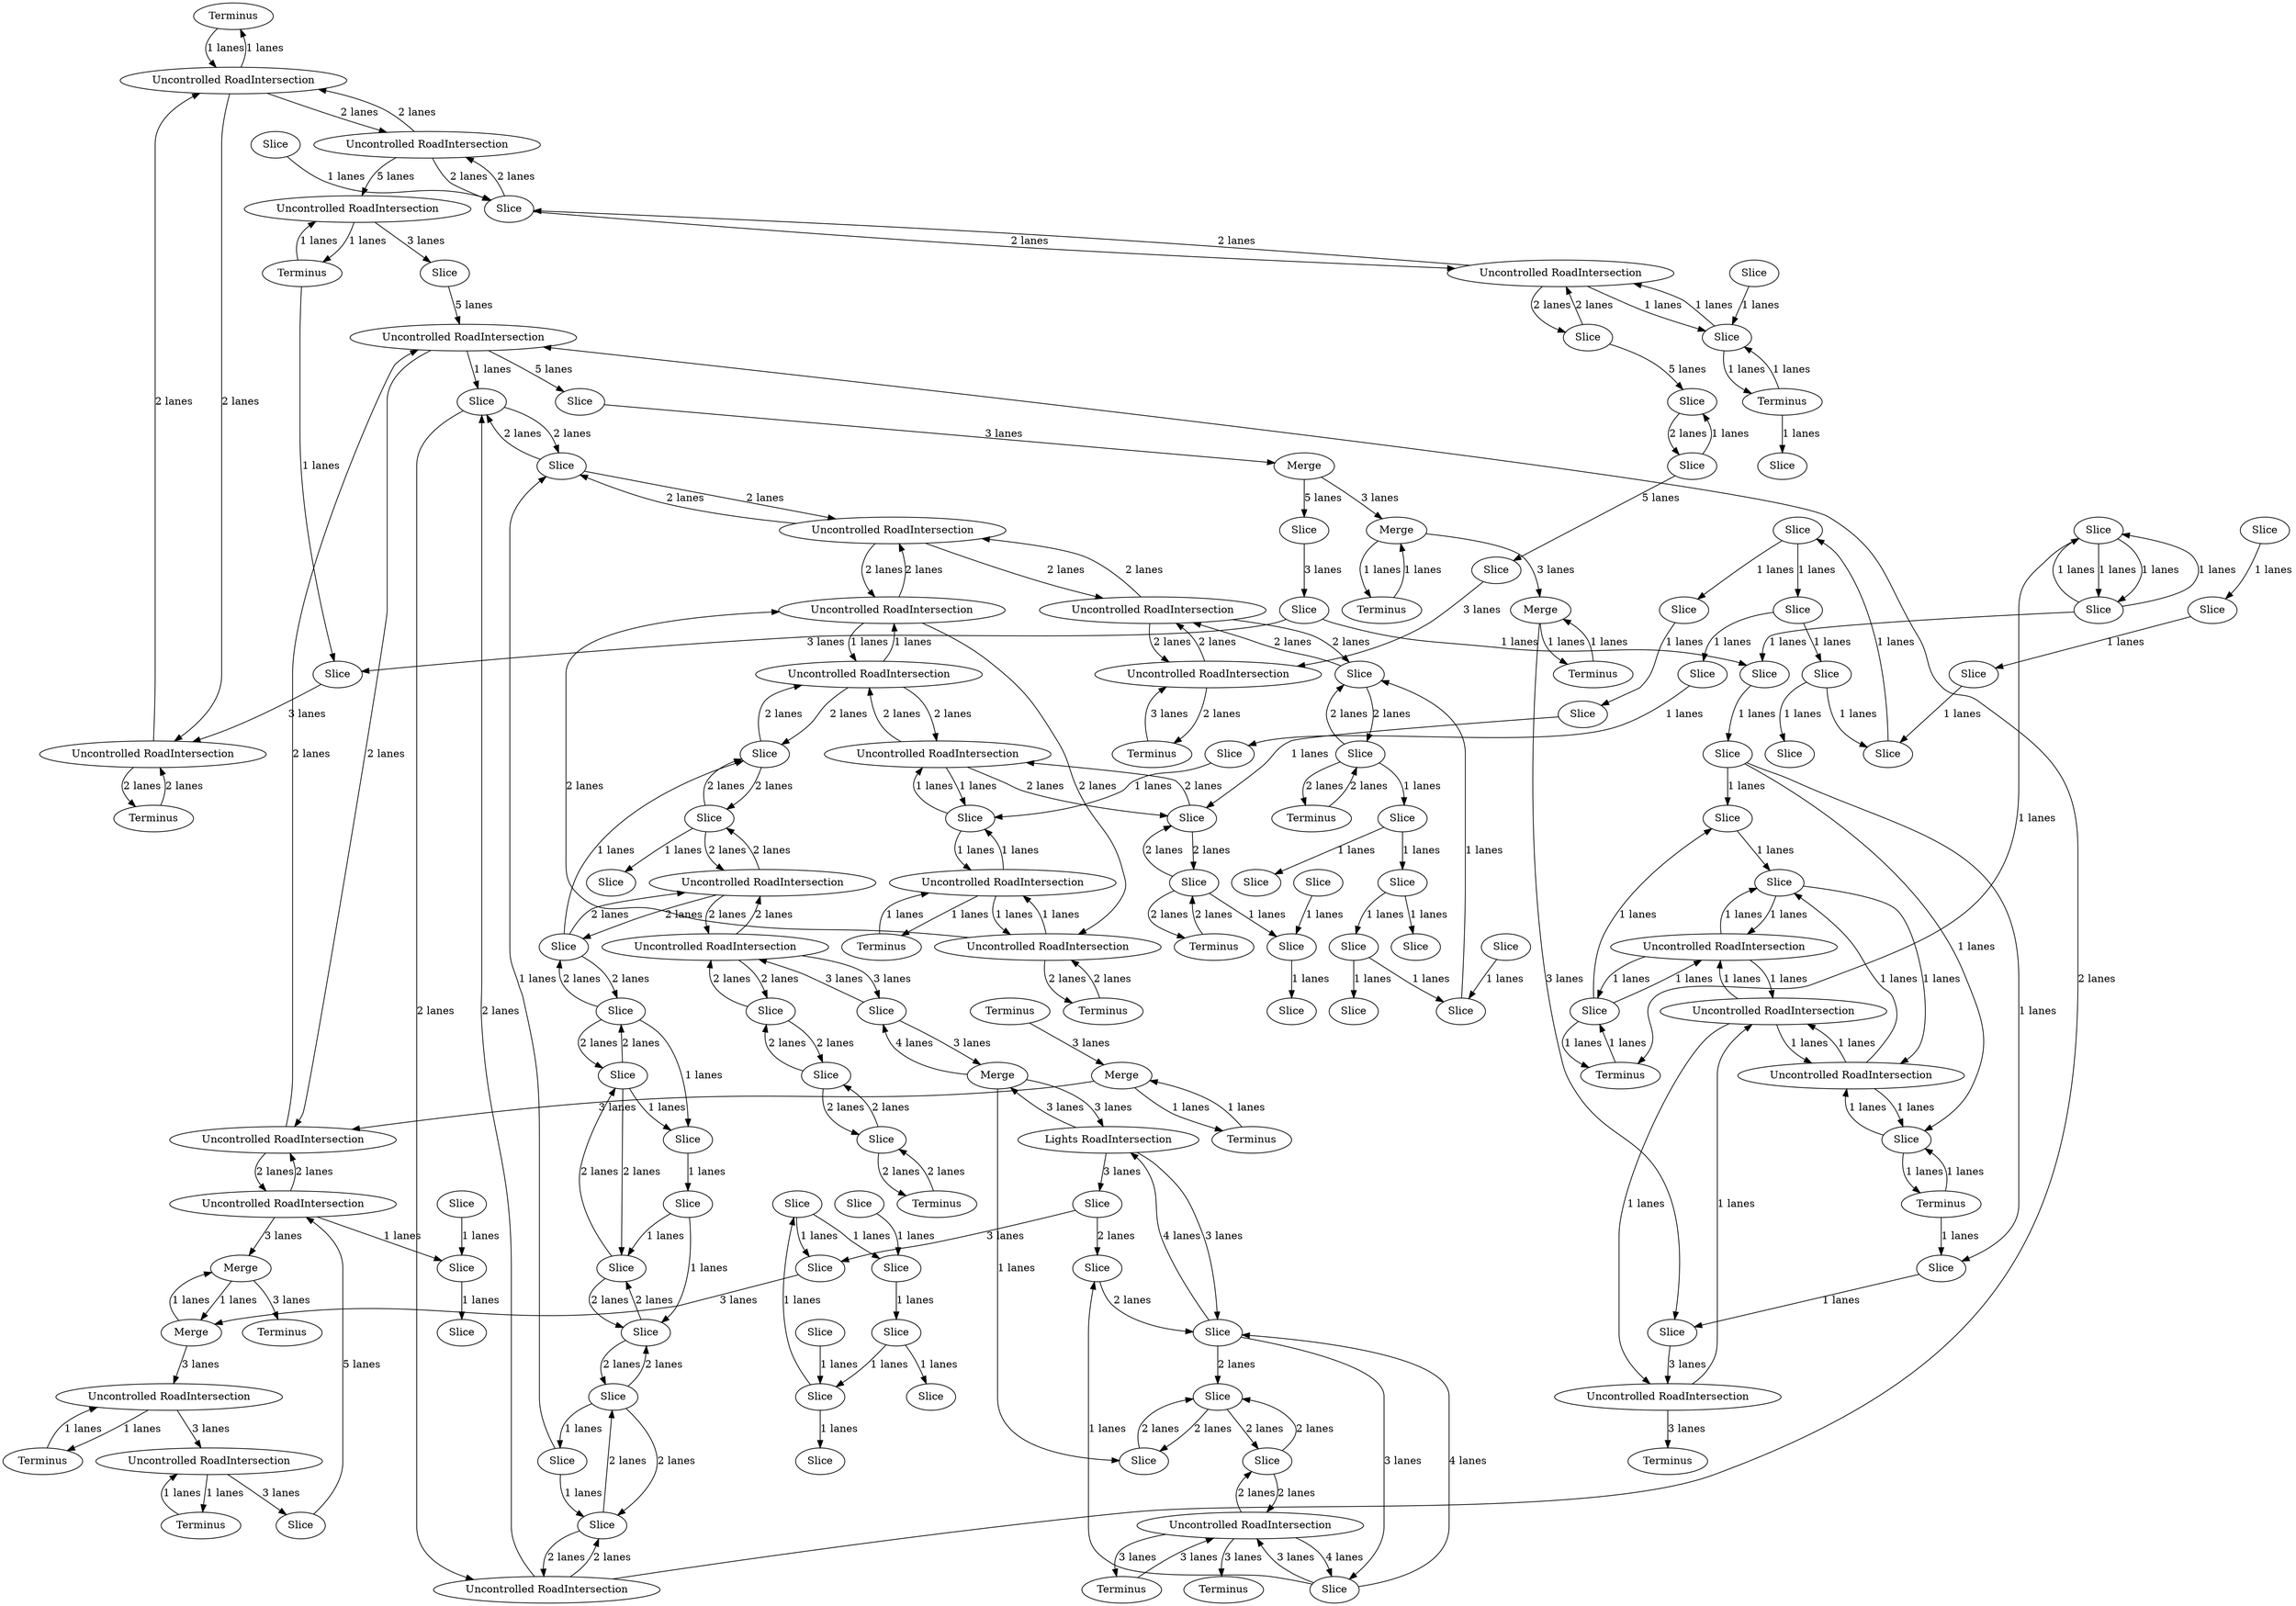 digraph {
    0 [ label = "Terminus" ]
    1 [ label = "Slice" ]
    2 [ label = "Slice" ]
    3 [ label = "Terminus" ]
    4 [ label = "Uncontrolled RoadIntersection" ]
    5 [ label = "Slice" ]
    6 [ label = "Uncontrolled RoadIntersection" ]
    7 [ label = "Slice" ]
    8 [ label = "Terminus" ]
    9 [ label = "Terminus" ]
    10 [ label = "Slice" ]
    11 [ label = "Uncontrolled RoadIntersection" ]
    12 [ label = "Slice" ]
    13 [ label = "Slice" ]
    14 [ label = "Uncontrolled RoadIntersection" ]
    15 [ label = "Uncontrolled RoadIntersection" ]
    16 [ label = "Slice" ]
    17 [ label = "Slice" ]
    18 [ label = "Slice" ]
    19 [ label = "Terminus" ]
    20 [ label = "Slice" ]
    21 [ label = "Slice" ]
    22 [ label = "Terminus" ]
    23 [ label = "Uncontrolled RoadIntersection" ]
    24 [ label = "Terminus" ]
    25 [ label = "Slice" ]
    26 [ label = "Uncontrolled RoadIntersection" ]
    27 [ label = "Slice" ]
    28 [ label = "Slice" ]
    29 [ label = "Uncontrolled RoadIntersection" ]
    30 [ label = "Uncontrolled RoadIntersection" ]
    31 [ label = "Slice" ]
    32 [ label = "Slice" ]
    33 [ label = "Uncontrolled RoadIntersection" ]
    34 [ label = "Slice" ]
    35 [ label = "Slice" ]
    36 [ label = "Uncontrolled RoadIntersection" ]
    37 [ label = "Slice" ]
    38 [ label = "Terminus" ]
    39 [ label = "Slice" ]
    40 [ label = "Slice" ]
    41 [ label = "Slice" ]
    42 [ label = "Slice" ]
    43 [ label = "Terminus" ]
    44 [ label = "Slice" ]
    45 [ label = "Slice" ]
    46 [ label = "Merge" ]
    47 [ label = "Slice" ]
    48 [ label = "Slice" ]
    49 [ label = "Slice" ]
    50 [ label = "Slice" ]
    51 [ label = "Merge" ]
    52 [ label = "Merge" ]
    53 [ label = "Slice" ]
    54 [ label = "Slice" ]
    55 [ label = "Terminus" ]
    56 [ label = "Terminus" ]
    57 [ label = "Uncontrolled RoadIntersection" ]
    58 [ label = "Terminus" ]
    59 [ label = "Slice" ]
    60 [ label = "Uncontrolled RoadIntersection" ]
    61 [ label = "Slice" ]
    62 [ label = "Slice" ]
    63 [ label = "Terminus" ]
    64 [ label = "Uncontrolled RoadIntersection" ]
    65 [ label = "Slice" ]
    66 [ label = "Uncontrolled RoadIntersection" ]
    67 [ label = "Merge" ]
    68 [ label = "Uncontrolled RoadIntersection" ]
    69 [ label = "Slice" ]
    70 [ label = "Uncontrolled RoadIntersection" ]
    71 [ label = "Slice" ]
    72 [ label = "Uncontrolled RoadIntersection" ]
    73 [ label = "Slice" ]
    74 [ label = "Slice" ]
    75 [ label = "Slice" ]
    76 [ label = "Slice" ]
    77 [ label = "Terminus" ]
    78 [ label = "Slice" ]
    79 [ label = "Slice" ]
    80 [ label = "Slice" ]
    81 [ label = "Uncontrolled RoadIntersection" ]
    82 [ label = "Slice" ]
    83 [ label = "Slice" ]
    84 [ label = "Slice" ]
    85 [ label = "Slice" ]
    86 [ label = "Slice" ]
    87 [ label = "Slice" ]
    88 [ label = "Slice" ]
    89 [ label = "Slice" ]
    90 [ label = "Terminus" ]
    91 [ label = "Slice" ]
    92 [ label = "Slice" ]
    93 [ label = "Slice" ]
    94 [ label = "Slice" ]
    95 [ label = "Slice" ]
    96 [ label = "Slice" ]
    97 [ label = "Terminus" ]
    98 [ label = "Uncontrolled RoadIntersection" ]
    99 [ label = "Slice" ]
    100 [ label = "Slice" ]
    101 [ label = "Slice" ]
    102 [ label = "Merge" ]
    103 [ label = "Slice" ]
    104 [ label = "Uncontrolled RoadIntersection" ]
    105 [ label = "Slice" ]
    106 [ label = "Slice" ]
    107 [ label = "Slice" ]
    108 [ label = "Slice" ]
    109 [ label = "Terminus" ]
    110 [ label = "Uncontrolled RoadIntersection" ]
    111 [ label = "Slice" ]
    112 [ label = "Terminus" ]
    113 [ label = "Slice" ]
    114 [ label = "Uncontrolled RoadIntersection" ]
    115 [ label = "Uncontrolled RoadIntersection" ]
    116 [ label = "Slice" ]
    117 [ label = "Merge" ]
    118 [ label = "Terminus" ]
    119 [ label = "Slice" ]
    120 [ label = "Slice" ]
    121 [ label = "Slice" ]
    122 [ label = "Slice" ]
    123 [ label = "Slice" ]
    124 [ label = "Slice" ]
    125 [ label = "Slice" ]
    126 [ label = "Slice" ]
    127 [ label = "Slice" ]
    128 [ label = "Slice" ]
    129 [ label = "Slice" ]
    130 [ label = "Slice" ]
    131 [ label = "Terminus" ]
    132 [ label = "Slice" ]
    133 [ label = "Lights RoadIntersection" ]
    134 [ label = "Merge" ]
    135 [ label = "Slice" ]
    136 [ label = "Slice" ]
    137 [ label = "Uncontrolled RoadIntersection" ]
    138 [ label = "Slice" ]
    139 [ label = "Slice" ]
    140 [ label = "Slice" ]
    141 [ label = "Uncontrolled RoadIntersection" ]
    142 [ label = "Slice" ]
    143 [ label = "Terminus" ]
    144 [ label = "Slice" ]
    145 [ label = "Terminus" ]
    146 [ label = "Slice" ]
    68 -> 57 [ label = "2 lanes" ]
    137 -> 114 [ label = "2 lanes" ]
    114 -> 137 [ label = "2 lanes" ]
    114 -> 96 [ label = "2 lanes" ]
    96 -> 114 [ label = "2 lanes" ]
    96 -> 95 [ label = "2 lanes" ]
    95 -> 96 [ label = "2 lanes" ]
    95 -> 91 [ label = "2 lanes" ]
    91 -> 95 [ label = "2 lanes" ]
    91 -> 85 [ label = "2 lanes" ]
    85 -> 91 [ label = "2 lanes" ]
    85 -> 75 [ label = "2 lanes" ]
    75 -> 85 [ label = "2 lanes" ]
    75 -> 73 [ label = "2 lanes" ]
    73 -> 75 [ label = "2 lanes" ]
    73 -> 69 [ label = "2 lanes" ]
    69 -> 73 [ label = "2 lanes" ]
    69 -> 68 [ label = "2 lanes" ]
    68 -> 69 [ label = "2 lanes" ]
    11 -> 23 [ label = "5 lanes" ]
    52 -> 42 [ label = "5 lanes" ]
    33 -> 37 [ label = "2 lanes" ]
    37 -> 33 [ label = "2 lanes" ]
    37 -> 41 [ label = "2 lanes" ]
    41 -> 37 [ label = "2 lanes" ]
    41 -> 43 [ label = "2 lanes" ]
    43 -> 41 [ label = "2 lanes" ]
    60 -> 66 [ label = "2 lanes" ]
    66 -> 60 [ label = "2 lanes" ]
    66 -> 70 [ label = "2 lanes" ]
    70 -> 66 [ label = "2 lanes" ]
    81 -> 102 [ label = "3 lanes" ]
    102 -> 109 [ label = "3 lanes" ]
    141 -> 145 [ label = "3 lanes" ]
    134 -> 146 [ label = "1 lanes" ]
    133 -> 134 [ label = "3 lanes" ]
    134 -> 133 [ label = "3 lanes" ]
    57 -> 64 [ label = "2 lanes" ]
    64 -> 57 [ label = "2 lanes" ]
    3 -> 4 [ label = "2 lanes" ]
    4 -> 3 [ label = "2 lanes" ]
    4 -> 6 [ label = "2 lanes" ]
    6 -> 4 [ label = "2 lanes" ]
    6 -> 11 [ label = "2 lanes" ]
    11 -> 6 [ label = "2 lanes" ]
    102 -> 117 [ label = "1 lanes" ]
    117 -> 102 [ label = "1 lanes" ]
    77 -> 72 [ label = "1 lanes" ]
    72 -> 77 [ label = "1 lanes" ]
    104 -> 66 [ label = "1 lanes" ]
    66 -> 104 [ label = "1 lanes" ]
    119 -> 121 [ label = "1 lanes" ]
    121 -> 124 [ label = "1 lanes" ]
    124 -> 126 [ label = "1 lanes" ]
    126 -> 123 [ label = "1 lanes" ]
    123 -> 121 [ label = "1 lanes" ]
    124 -> 128 [ label = "1 lanes" ]
    127 -> 126 [ label = "1 lanes" ]
    126 -> 125 [ label = "1 lanes" ]
    118 -> 115 [ label = "1 lanes" ]
    115 -> 118 [ label = "1 lanes" ]
    81 -> 84 [ label = "1 lanes" ]
    89 -> 84 [ label = "1 lanes" ]
    84 -> 80 [ label = "1 lanes" ]
    123 -> 122 [ label = "1 lanes" ]
    57 -> 54 [ label = "5 lanes" ]
    133 -> 130 [ label = "3 lanes" ]
    141 -> 135 [ label = "4 lanes" ]
    135 -> 141 [ label = "3 lanes" ]
    135 -> 132 [ label = "4 lanes" ]
    132 -> 135 [ label = "3 lanes" ]
    132 -> 133 [ label = "4 lanes" ]
    133 -> 132 [ label = "3 lanes" ]
    140 -> 143 [ label = "2 lanes" ]
    143 -> 140 [ label = "2 lanes" ]
    55 -> 67 [ label = "1 lanes" ]
    67 -> 55 [ label = "1 lanes" ]
    141 -> 142 [ label = "2 lanes" ]
    142 -> 141 [ label = "2 lanes" ]
    2 -> 12 [ label = "1 lanes" ]
    51 -> 58 [ label = "1 lanes" ]
    58 -> 51 [ label = "1 lanes" ]
    130 -> 129 [ label = "2 lanes" ]
    90 -> 67 [ label = "3 lanes" ]
    67 -> 64 [ label = "3 lanes" ]
    27 -> 25 [ label = "1 lanes" ]
    21 -> 25 [ label = "5 lanes" ]
    23 -> 53 [ label = "3 lanes" ]
    7 -> 18 [ label = "1 lanes" ]
    18 -> 7 [ label = "1 lanes" ]
    18 -> 7 [ label = "1 lanes" ]
    7 -> 18 [ label = "1 lanes" ]
    42 -> 34 [ label = "3 lanes" ]
    34 -> 16 [ label = "3 lanes" ]
    16 -> 4 [ label = "3 lanes" ]
    53 -> 57 [ label = "5 lanes" ]
    106 -> 116 [ label = "1 lanes" ]
    112 -> 106 [ label = "2 lanes" ]
    106 -> 112 [ label = "2 lanes" ]
    106 -> 100 [ label = "2 lanes" ]
    100 -> 106 [ label = "2 lanes" ]
    100 -> 98 [ label = "2 lanes" ]
    98 -> 100 [ label = "2 lanes" ]
    120 -> 116 [ label = "1 lanes" ]
    116 -> 113 [ label = "1 lanes" ]
    111 -> 107 [ label = "1 lanes" ]
    135 -> 129 [ label = "1 lanes" ]
    132 -> 144 [ label = "2 lanes" ]
    64 -> 81 [ label = "2 lanes" ]
    81 -> 64 [ label = "2 lanes" ]
    94 -> 81 [ label = "5 lanes" ]
    54 -> 52 [ label = "3 lanes" ]
    52 -> 51 [ label = "3 lanes" ]
    51 -> 46 [ label = "3 lanes" ]
    46 -> 45 [ label = "3 lanes" ]
    45 -> 36 [ label = "3 lanes" ]
    36 -> 24 [ label = "3 lanes" ]
    57 -> 65 [ label = "1 lanes" ]
    68 -> 65 [ label = "2 lanes" ]
    65 -> 68 [ label = "2 lanes" ]
    65 -> 62 [ label = "2 lanes" ]
    62 -> 65 [ label = "2 lanes" ]
    62 -> 60 [ label = "2 lanes" ]
    60 -> 62 [ label = "2 lanes" ]
    60 -> 33 [ label = "2 lanes" ]
    33 -> 60 [ label = "2 lanes" ]
    33 -> 30 [ label = "2 lanes" ]
    30 -> 33 [ label = "2 lanes" ]
    131 -> 141 [ label = "3 lanes" ]
    141 -> 131 [ label = "3 lanes" ]
    110 -> 97 [ label = "1 lanes" ]
    97 -> 110 [ label = "1 lanes" ]
    70 -> 56 [ label = "2 lanes" ]
    56 -> 70 [ label = "2 lanes" ]
    142 -> 144 [ label = "2 lanes" ]
    144 -> 142 [ label = "2 lanes" ]
    144 -> 146 [ label = "2 lanes" ]
    146 -> 144 [ label = "2 lanes" ]
    134 -> 136 [ label = "4 lanes" ]
    136 -> 134 [ label = "3 lanes" ]
    130 -> 122 [ label = "3 lanes" ]
    122 -> 117 [ label = "3 lanes" ]
    117 -> 115 [ label = "3 lanes" ]
    115 -> 110 [ label = "3 lanes" ]
    110 -> 94 [ label = "3 lanes" ]
    46 -> 63 [ label = "1 lanes" ]
    63 -> 46 [ label = "1 lanes" ]
    25 -> 27 [ label = "2 lanes" ]
    28 -> 30 [ label = "3 lanes" ]
    11 -> 12 [ label = "2 lanes" ]
    12 -> 11 [ label = "2 lanes" ]
    12 -> 15 [ label = "2 lanes" ]
    15 -> 12 [ label = "2 lanes" ]
    15 -> 21 [ label = "2 lanes" ]
    21 -> 15 [ label = "2 lanes" ]
    98 -> 104 [ label = "2 lanes" ]
    104 -> 98 [ label = "2 lanes" ]
    104 -> 105 [ label = "2 lanes" ]
    105 -> 104 [ label = "2 lanes" ]
    105 -> 111 [ label = "2 lanes" ]
    111 -> 105 [ label = "2 lanes" ]
    111 -> 114 [ label = "2 lanes" ]
    114 -> 111 [ label = "2 lanes" ]
    23 -> 19 [ label = "1 lanes" ]
    19 -> 23 [ label = "1 lanes" ]
    70 -> 72 [ label = "1 lanes" ]
    72 -> 70 [ label = "1 lanes" ]
    72 -> 74 [ label = "1 lanes" ]
    74 -> 72 [ label = "1 lanes" ]
    74 -> 98 [ label = "1 lanes" ]
    98 -> 74 [ label = "1 lanes" ]
    96 -> 105 [ label = "1 lanes" ]
    83 -> 99 [ label = "1 lanes" ]
    99 -> 87 [ label = "1 lanes" ]
    87 -> 79 [ label = "1 lanes" ]
    79 -> 83 [ label = "1 lanes" ]
    108 -> 103 [ label = "1 lanes" ]
    103 -> 101 [ label = "1 lanes" ]
    101 -> 99 [ label = "1 lanes" ]
    87 -> 88 [ label = "1 lanes" ]
    88 -> 93 [ label = "1 lanes" ]
    93 -> 100 [ label = "1 lanes" ]
    79 -> 78 [ label = "1 lanes" ]
    78 -> 76 [ label = "1 lanes" ]
    76 -> 74 [ label = "1 lanes" ]
    83 -> 82 [ label = "1 lanes" ]
    91 -> 92 [ label = "1 lanes" ]
    95 -> 92 [ label = "1 lanes" ]
    92 -> 86 [ label = "1 lanes" ]
    86 -> 75 [ label = "1 lanes" ]
    73 -> 71 [ label = "1 lanes" ]
    71 -> 62 [ label = "1 lanes" ]
    71 -> 69 [ label = "1 lanes" ]
    86 -> 85 [ label = "1 lanes" ]
    41 -> 50 [ label = "1 lanes" ]
    50 -> 61 [ label = "1 lanes" ]
    59 -> 44 [ label = "1 lanes" ]
    44 -> 37 [ label = "1 lanes" ]
    50 -> 48 [ label = "1 lanes" ]
    48 -> 47 [ label = "1 lanes" ]
    47 -> 44 [ label = "1 lanes" ]
    47 -> 49 [ label = "1 lanes" ]
    48 -> 40 [ label = "1 lanes" ]
    15 -> 5 [ label = "1 lanes" ]
    5 -> 15 [ label = "1 lanes" ]
    5 -> 8 [ label = "1 lanes" ]
    8 -> 5 [ label = "1 lanes" ]
    8 -> 13 [ label = "1 lanes" ]
    0 -> 6 [ label = "1 lanes" ]
    6 -> 0 [ label = "1 lanes" ]
    1 -> 5 [ label = "1 lanes" ]
    19 -> 16 [ label = "1 lanes" ]
    34 -> 32 [ label = "1 lanes" ]
    32 -> 31 [ label = "1 lanes" ]
    31 -> 39 [ label = "1 lanes" ]
    39 -> 45 [ label = "1 lanes" ]
    18 -> 32 [ label = "1 lanes" ]
    31 -> 17 [ label = "1 lanes" ]
    17 -> 20 [ label = "1 lanes" ]
    7 -> 9 [ label = "1 lanes" ]
    9 -> 10 [ label = "1 lanes" ]
    10 -> 9 [ label = "1 lanes" ]
    10 -> 14 [ label = "1 lanes" ]
    14 -> 10 [ label = "1 lanes" ]
    14 -> 26 [ label = "1 lanes" ]
    26 -> 14 [ label = "1 lanes" ]
    26 -> 36 [ label = "1 lanes" ]
    36 -> 26 [ label = "1 lanes" ]
    10 -> 17 [ label = "1 lanes" ]
    14 -> 20 [ label = "1 lanes" ]
    20 -> 14 [ label = "1 lanes" ]
    20 -> 29 [ label = "1 lanes" ]
    29 -> 20 [ label = "1 lanes" ]
    26 -> 29 [ label = "1 lanes" ]
    29 -> 26 [ label = "1 lanes" ]
    29 -> 35 [ label = "1 lanes" ]
    35 -> 29 [ label = "1 lanes" ]
    35 -> 38 [ label = "1 lanes" ]
    38 -> 35 [ label = "1 lanes" ]
    38 -> 39 [ label = "1 lanes" ]
    31 -> 35 [ label = "1 lanes" ]
    139 -> 140 [ label = "2 lanes" ]
    140 -> 139 [ label = "2 lanes" ]
    137 -> 138 [ label = "2 lanes" ]
    138 -> 137 [ label = "2 lanes" ]
    129 -> 132 [ label = "2 lanes" ]
    27 -> 28 [ label = "5 lanes" ]
    30 -> 22 [ label = "2 lanes" ]
    22 -> 30 [ label = "3 lanes" ]
    138 -> 139 [ label = "2 lanes" ]
    139 -> 138 [ label = "2 lanes" ]
    136 -> 137 [ label = "3 lanes" ]
    137 -> 136 [ label = "3 lanes" ]
}
